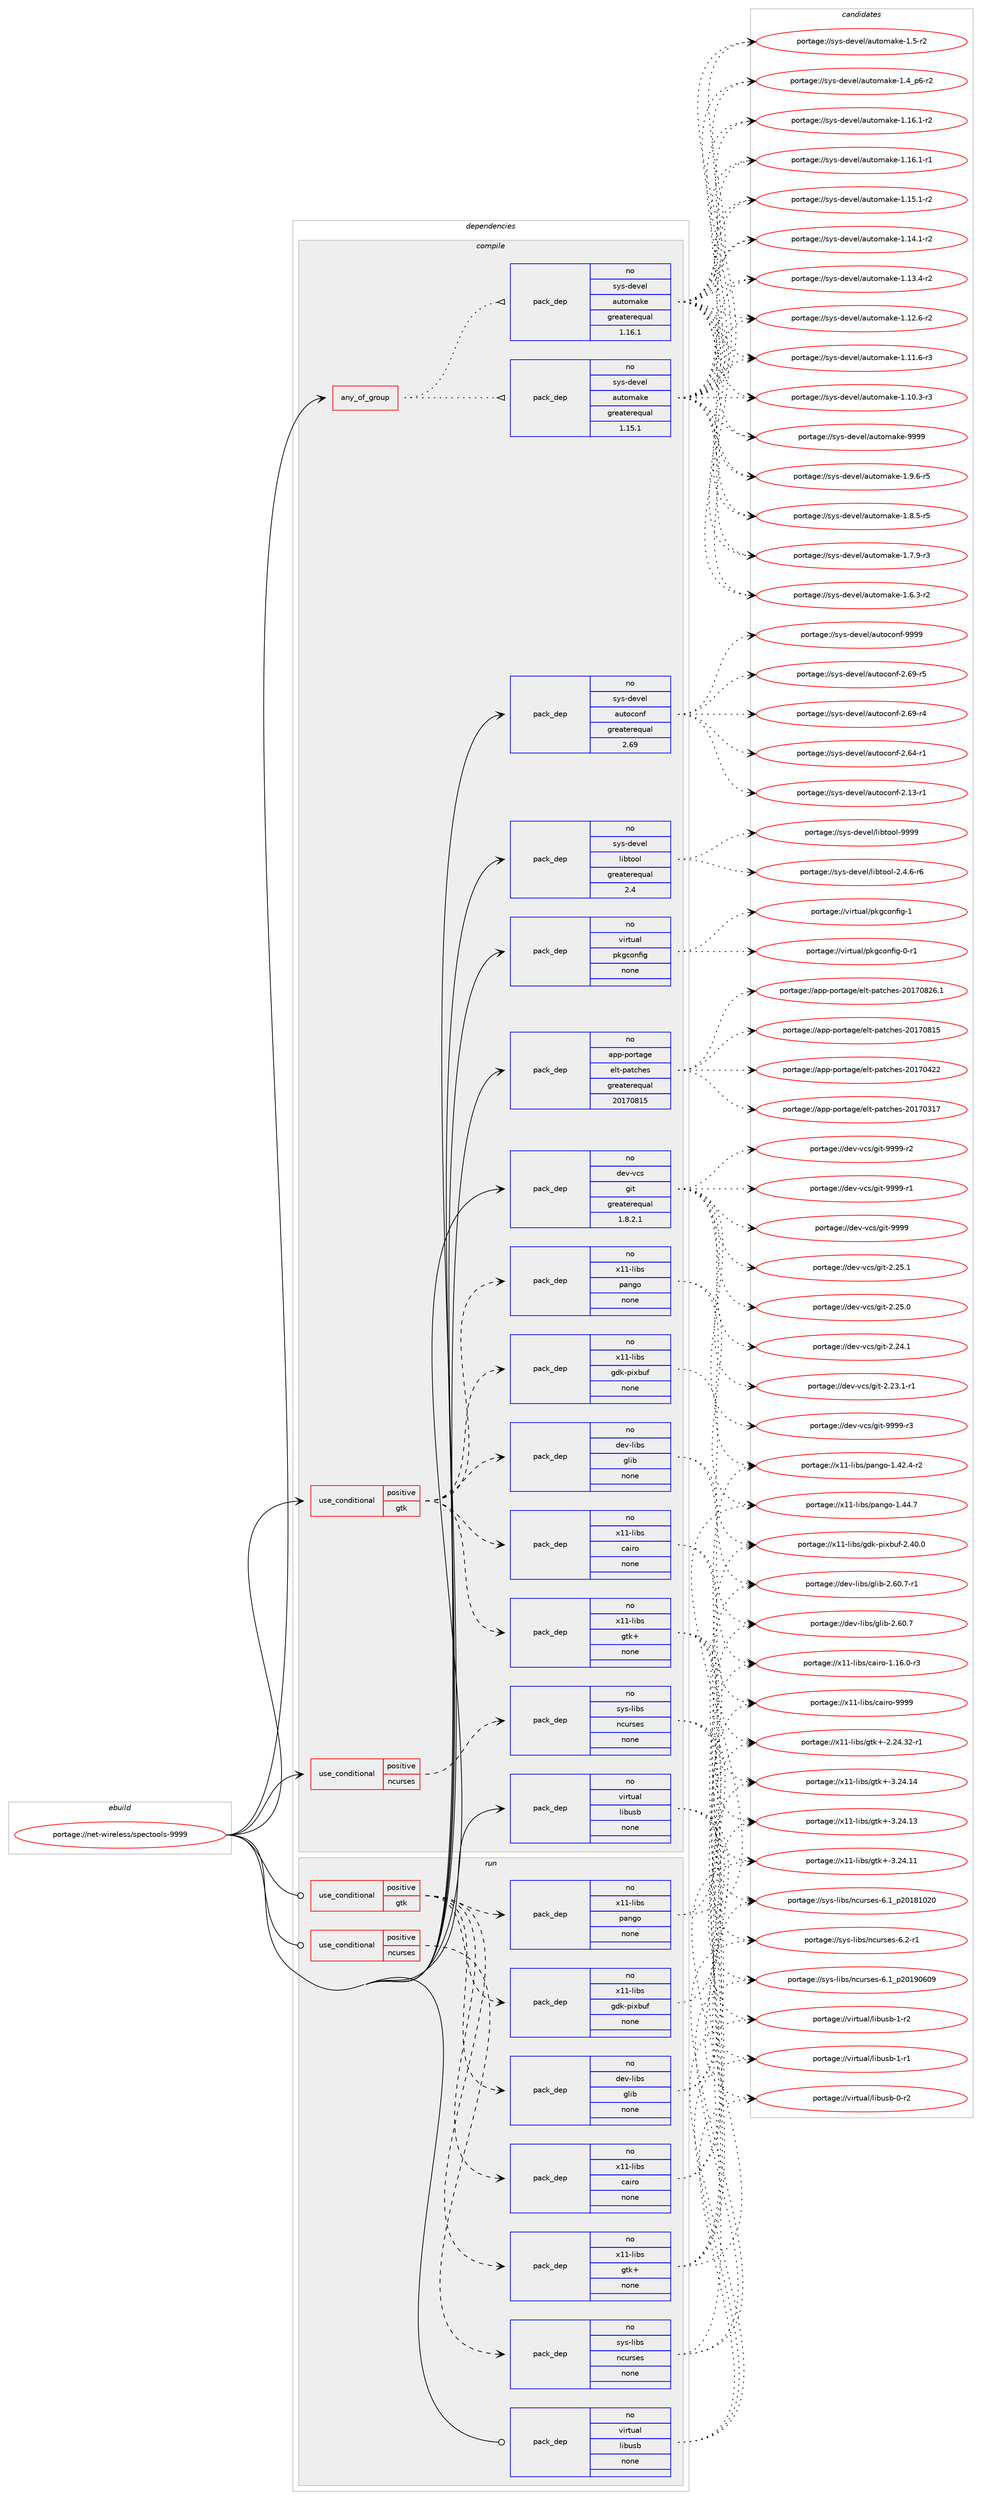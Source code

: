 digraph prolog {

# *************
# Graph options
# *************

newrank=true;
concentrate=true;
compound=true;
graph [rankdir=LR,fontname=Helvetica,fontsize=10,ranksep=1.5];#, ranksep=2.5, nodesep=0.2];
edge  [arrowhead=vee];
node  [fontname=Helvetica,fontsize=10];

# **********
# The ebuild
# **********

subgraph cluster_leftcol {
color=gray;
rank=same;
label=<<i>ebuild</i>>;
id [label="portage://net-wireless/spectools-9999", color=red, width=4, href="../net-wireless/spectools-9999.svg"];
}

# ****************
# The dependencies
# ****************

subgraph cluster_midcol {
color=gray;
label=<<i>dependencies</i>>;
subgraph cluster_compile {
fillcolor="#eeeeee";
style=filled;
label=<<i>compile</i>>;
subgraph any1352 {
dependency71439 [label=<<TABLE BORDER="0" CELLBORDER="1" CELLSPACING="0" CELLPADDING="4"><TR><TD CELLPADDING="10">any_of_group</TD></TR></TABLE>>, shape=none, color=red];subgraph pack55801 {
dependency71440 [label=<<TABLE BORDER="0" CELLBORDER="1" CELLSPACING="0" CELLPADDING="4" WIDTH="220"><TR><TD ROWSPAN="6" CELLPADDING="30">pack_dep</TD></TR><TR><TD WIDTH="110">no</TD></TR><TR><TD>sys-devel</TD></TR><TR><TD>automake</TD></TR><TR><TD>greaterequal</TD></TR><TR><TD>1.16.1</TD></TR></TABLE>>, shape=none, color=blue];
}
dependency71439:e -> dependency71440:w [weight=20,style="dotted",arrowhead="oinv"];
subgraph pack55802 {
dependency71441 [label=<<TABLE BORDER="0" CELLBORDER="1" CELLSPACING="0" CELLPADDING="4" WIDTH="220"><TR><TD ROWSPAN="6" CELLPADDING="30">pack_dep</TD></TR><TR><TD WIDTH="110">no</TD></TR><TR><TD>sys-devel</TD></TR><TR><TD>automake</TD></TR><TR><TD>greaterequal</TD></TR><TR><TD>1.15.1</TD></TR></TABLE>>, shape=none, color=blue];
}
dependency71439:e -> dependency71441:w [weight=20,style="dotted",arrowhead="oinv"];
}
id:e -> dependency71439:w [weight=20,style="solid",arrowhead="vee"];
subgraph cond14231 {
dependency71442 [label=<<TABLE BORDER="0" CELLBORDER="1" CELLSPACING="0" CELLPADDING="4"><TR><TD ROWSPAN="3" CELLPADDING="10">use_conditional</TD></TR><TR><TD>positive</TD></TR><TR><TD>gtk</TD></TR></TABLE>>, shape=none, color=red];
subgraph pack55803 {
dependency71443 [label=<<TABLE BORDER="0" CELLBORDER="1" CELLSPACING="0" CELLPADDING="4" WIDTH="220"><TR><TD ROWSPAN="6" CELLPADDING="30">pack_dep</TD></TR><TR><TD WIDTH="110">no</TD></TR><TR><TD>x11-libs</TD></TR><TR><TD>gtk+</TD></TR><TR><TD>none</TD></TR><TR><TD></TD></TR></TABLE>>, shape=none, color=blue];
}
dependency71442:e -> dependency71443:w [weight=20,style="dashed",arrowhead="vee"];
subgraph pack55804 {
dependency71444 [label=<<TABLE BORDER="0" CELLBORDER="1" CELLSPACING="0" CELLPADDING="4" WIDTH="220"><TR><TD ROWSPAN="6" CELLPADDING="30">pack_dep</TD></TR><TR><TD WIDTH="110">no</TD></TR><TR><TD>x11-libs</TD></TR><TR><TD>cairo</TD></TR><TR><TD>none</TD></TR><TR><TD></TD></TR></TABLE>>, shape=none, color=blue];
}
dependency71442:e -> dependency71444:w [weight=20,style="dashed",arrowhead="vee"];
subgraph pack55805 {
dependency71445 [label=<<TABLE BORDER="0" CELLBORDER="1" CELLSPACING="0" CELLPADDING="4" WIDTH="220"><TR><TD ROWSPAN="6" CELLPADDING="30">pack_dep</TD></TR><TR><TD WIDTH="110">no</TD></TR><TR><TD>x11-libs</TD></TR><TR><TD>gdk-pixbuf</TD></TR><TR><TD>none</TD></TR><TR><TD></TD></TR></TABLE>>, shape=none, color=blue];
}
dependency71442:e -> dependency71445:w [weight=20,style="dashed",arrowhead="vee"];
subgraph pack55806 {
dependency71446 [label=<<TABLE BORDER="0" CELLBORDER="1" CELLSPACING="0" CELLPADDING="4" WIDTH="220"><TR><TD ROWSPAN="6" CELLPADDING="30">pack_dep</TD></TR><TR><TD WIDTH="110">no</TD></TR><TR><TD>x11-libs</TD></TR><TR><TD>pango</TD></TR><TR><TD>none</TD></TR><TR><TD></TD></TR></TABLE>>, shape=none, color=blue];
}
dependency71442:e -> dependency71446:w [weight=20,style="dashed",arrowhead="vee"];
subgraph pack55807 {
dependency71447 [label=<<TABLE BORDER="0" CELLBORDER="1" CELLSPACING="0" CELLPADDING="4" WIDTH="220"><TR><TD ROWSPAN="6" CELLPADDING="30">pack_dep</TD></TR><TR><TD WIDTH="110">no</TD></TR><TR><TD>dev-libs</TD></TR><TR><TD>glib</TD></TR><TR><TD>none</TD></TR><TR><TD></TD></TR></TABLE>>, shape=none, color=blue];
}
dependency71442:e -> dependency71447:w [weight=20,style="dashed",arrowhead="vee"];
}
id:e -> dependency71442:w [weight=20,style="solid",arrowhead="vee"];
subgraph cond14232 {
dependency71448 [label=<<TABLE BORDER="0" CELLBORDER="1" CELLSPACING="0" CELLPADDING="4"><TR><TD ROWSPAN="3" CELLPADDING="10">use_conditional</TD></TR><TR><TD>positive</TD></TR><TR><TD>ncurses</TD></TR></TABLE>>, shape=none, color=red];
subgraph pack55808 {
dependency71449 [label=<<TABLE BORDER="0" CELLBORDER="1" CELLSPACING="0" CELLPADDING="4" WIDTH="220"><TR><TD ROWSPAN="6" CELLPADDING="30">pack_dep</TD></TR><TR><TD WIDTH="110">no</TD></TR><TR><TD>sys-libs</TD></TR><TR><TD>ncurses</TD></TR><TR><TD>none</TD></TR><TR><TD></TD></TR></TABLE>>, shape=none, color=blue];
}
dependency71448:e -> dependency71449:w [weight=20,style="dashed",arrowhead="vee"];
}
id:e -> dependency71448:w [weight=20,style="solid",arrowhead="vee"];
subgraph pack55809 {
dependency71450 [label=<<TABLE BORDER="0" CELLBORDER="1" CELLSPACING="0" CELLPADDING="4" WIDTH="220"><TR><TD ROWSPAN="6" CELLPADDING="30">pack_dep</TD></TR><TR><TD WIDTH="110">no</TD></TR><TR><TD>app-portage</TD></TR><TR><TD>elt-patches</TD></TR><TR><TD>greaterequal</TD></TR><TR><TD>20170815</TD></TR></TABLE>>, shape=none, color=blue];
}
id:e -> dependency71450:w [weight=20,style="solid",arrowhead="vee"];
subgraph pack55810 {
dependency71451 [label=<<TABLE BORDER="0" CELLBORDER="1" CELLSPACING="0" CELLPADDING="4" WIDTH="220"><TR><TD ROWSPAN="6" CELLPADDING="30">pack_dep</TD></TR><TR><TD WIDTH="110">no</TD></TR><TR><TD>dev-vcs</TD></TR><TR><TD>git</TD></TR><TR><TD>greaterequal</TD></TR><TR><TD>1.8.2.1</TD></TR></TABLE>>, shape=none, color=blue];
}
id:e -> dependency71451:w [weight=20,style="solid",arrowhead="vee"];
subgraph pack55811 {
dependency71452 [label=<<TABLE BORDER="0" CELLBORDER="1" CELLSPACING="0" CELLPADDING="4" WIDTH="220"><TR><TD ROWSPAN="6" CELLPADDING="30">pack_dep</TD></TR><TR><TD WIDTH="110">no</TD></TR><TR><TD>sys-devel</TD></TR><TR><TD>autoconf</TD></TR><TR><TD>greaterequal</TD></TR><TR><TD>2.69</TD></TR></TABLE>>, shape=none, color=blue];
}
id:e -> dependency71452:w [weight=20,style="solid",arrowhead="vee"];
subgraph pack55812 {
dependency71453 [label=<<TABLE BORDER="0" CELLBORDER="1" CELLSPACING="0" CELLPADDING="4" WIDTH="220"><TR><TD ROWSPAN="6" CELLPADDING="30">pack_dep</TD></TR><TR><TD WIDTH="110">no</TD></TR><TR><TD>sys-devel</TD></TR><TR><TD>libtool</TD></TR><TR><TD>greaterequal</TD></TR><TR><TD>2.4</TD></TR></TABLE>>, shape=none, color=blue];
}
id:e -> dependency71453:w [weight=20,style="solid",arrowhead="vee"];
subgraph pack55813 {
dependency71454 [label=<<TABLE BORDER="0" CELLBORDER="1" CELLSPACING="0" CELLPADDING="4" WIDTH="220"><TR><TD ROWSPAN="6" CELLPADDING="30">pack_dep</TD></TR><TR><TD WIDTH="110">no</TD></TR><TR><TD>virtual</TD></TR><TR><TD>libusb</TD></TR><TR><TD>none</TD></TR><TR><TD></TD></TR></TABLE>>, shape=none, color=blue];
}
id:e -> dependency71454:w [weight=20,style="solid",arrowhead="vee"];
subgraph pack55814 {
dependency71455 [label=<<TABLE BORDER="0" CELLBORDER="1" CELLSPACING="0" CELLPADDING="4" WIDTH="220"><TR><TD ROWSPAN="6" CELLPADDING="30">pack_dep</TD></TR><TR><TD WIDTH="110">no</TD></TR><TR><TD>virtual</TD></TR><TR><TD>pkgconfig</TD></TR><TR><TD>none</TD></TR><TR><TD></TD></TR></TABLE>>, shape=none, color=blue];
}
id:e -> dependency71455:w [weight=20,style="solid",arrowhead="vee"];
}
subgraph cluster_compileandrun {
fillcolor="#eeeeee";
style=filled;
label=<<i>compile and run</i>>;
}
subgraph cluster_run {
fillcolor="#eeeeee";
style=filled;
label=<<i>run</i>>;
subgraph cond14233 {
dependency71456 [label=<<TABLE BORDER="0" CELLBORDER="1" CELLSPACING="0" CELLPADDING="4"><TR><TD ROWSPAN="3" CELLPADDING="10">use_conditional</TD></TR><TR><TD>positive</TD></TR><TR><TD>gtk</TD></TR></TABLE>>, shape=none, color=red];
subgraph pack55815 {
dependency71457 [label=<<TABLE BORDER="0" CELLBORDER="1" CELLSPACING="0" CELLPADDING="4" WIDTH="220"><TR><TD ROWSPAN="6" CELLPADDING="30">pack_dep</TD></TR><TR><TD WIDTH="110">no</TD></TR><TR><TD>x11-libs</TD></TR><TR><TD>gtk+</TD></TR><TR><TD>none</TD></TR><TR><TD></TD></TR></TABLE>>, shape=none, color=blue];
}
dependency71456:e -> dependency71457:w [weight=20,style="dashed",arrowhead="vee"];
subgraph pack55816 {
dependency71458 [label=<<TABLE BORDER="0" CELLBORDER="1" CELLSPACING="0" CELLPADDING="4" WIDTH="220"><TR><TD ROWSPAN="6" CELLPADDING="30">pack_dep</TD></TR><TR><TD WIDTH="110">no</TD></TR><TR><TD>x11-libs</TD></TR><TR><TD>cairo</TD></TR><TR><TD>none</TD></TR><TR><TD></TD></TR></TABLE>>, shape=none, color=blue];
}
dependency71456:e -> dependency71458:w [weight=20,style="dashed",arrowhead="vee"];
subgraph pack55817 {
dependency71459 [label=<<TABLE BORDER="0" CELLBORDER="1" CELLSPACING="0" CELLPADDING="4" WIDTH="220"><TR><TD ROWSPAN="6" CELLPADDING="30">pack_dep</TD></TR><TR><TD WIDTH="110">no</TD></TR><TR><TD>x11-libs</TD></TR><TR><TD>gdk-pixbuf</TD></TR><TR><TD>none</TD></TR><TR><TD></TD></TR></TABLE>>, shape=none, color=blue];
}
dependency71456:e -> dependency71459:w [weight=20,style="dashed",arrowhead="vee"];
subgraph pack55818 {
dependency71460 [label=<<TABLE BORDER="0" CELLBORDER="1" CELLSPACING="0" CELLPADDING="4" WIDTH="220"><TR><TD ROWSPAN="6" CELLPADDING="30">pack_dep</TD></TR><TR><TD WIDTH="110">no</TD></TR><TR><TD>x11-libs</TD></TR><TR><TD>pango</TD></TR><TR><TD>none</TD></TR><TR><TD></TD></TR></TABLE>>, shape=none, color=blue];
}
dependency71456:e -> dependency71460:w [weight=20,style="dashed",arrowhead="vee"];
subgraph pack55819 {
dependency71461 [label=<<TABLE BORDER="0" CELLBORDER="1" CELLSPACING="0" CELLPADDING="4" WIDTH="220"><TR><TD ROWSPAN="6" CELLPADDING="30">pack_dep</TD></TR><TR><TD WIDTH="110">no</TD></TR><TR><TD>dev-libs</TD></TR><TR><TD>glib</TD></TR><TR><TD>none</TD></TR><TR><TD></TD></TR></TABLE>>, shape=none, color=blue];
}
dependency71456:e -> dependency71461:w [weight=20,style="dashed",arrowhead="vee"];
}
id:e -> dependency71456:w [weight=20,style="solid",arrowhead="odot"];
subgraph cond14234 {
dependency71462 [label=<<TABLE BORDER="0" CELLBORDER="1" CELLSPACING="0" CELLPADDING="4"><TR><TD ROWSPAN="3" CELLPADDING="10">use_conditional</TD></TR><TR><TD>positive</TD></TR><TR><TD>ncurses</TD></TR></TABLE>>, shape=none, color=red];
subgraph pack55820 {
dependency71463 [label=<<TABLE BORDER="0" CELLBORDER="1" CELLSPACING="0" CELLPADDING="4" WIDTH="220"><TR><TD ROWSPAN="6" CELLPADDING="30">pack_dep</TD></TR><TR><TD WIDTH="110">no</TD></TR><TR><TD>sys-libs</TD></TR><TR><TD>ncurses</TD></TR><TR><TD>none</TD></TR><TR><TD></TD></TR></TABLE>>, shape=none, color=blue];
}
dependency71462:e -> dependency71463:w [weight=20,style="dashed",arrowhead="vee"];
}
id:e -> dependency71462:w [weight=20,style="solid",arrowhead="odot"];
subgraph pack55821 {
dependency71464 [label=<<TABLE BORDER="0" CELLBORDER="1" CELLSPACING="0" CELLPADDING="4" WIDTH="220"><TR><TD ROWSPAN="6" CELLPADDING="30">pack_dep</TD></TR><TR><TD WIDTH="110">no</TD></TR><TR><TD>virtual</TD></TR><TR><TD>libusb</TD></TR><TR><TD>none</TD></TR><TR><TD></TD></TR></TABLE>>, shape=none, color=blue];
}
id:e -> dependency71464:w [weight=20,style="solid",arrowhead="odot"];
}
}

# **************
# The candidates
# **************

subgraph cluster_choices {
rank=same;
color=gray;
label=<<i>candidates</i>>;

subgraph choice55801 {
color=black;
nodesep=1;
choice115121115451001011181011084797117116111109971071014557575757 [label="portage://sys-devel/automake-9999", color=red, width=4,href="../sys-devel/automake-9999.svg"];
choice115121115451001011181011084797117116111109971071014549465746544511453 [label="portage://sys-devel/automake-1.9.6-r5", color=red, width=4,href="../sys-devel/automake-1.9.6-r5.svg"];
choice115121115451001011181011084797117116111109971071014549465646534511453 [label="portage://sys-devel/automake-1.8.5-r5", color=red, width=4,href="../sys-devel/automake-1.8.5-r5.svg"];
choice115121115451001011181011084797117116111109971071014549465546574511451 [label="portage://sys-devel/automake-1.7.9-r3", color=red, width=4,href="../sys-devel/automake-1.7.9-r3.svg"];
choice115121115451001011181011084797117116111109971071014549465446514511450 [label="portage://sys-devel/automake-1.6.3-r2", color=red, width=4,href="../sys-devel/automake-1.6.3-r2.svg"];
choice11512111545100101118101108479711711611110997107101454946534511450 [label="portage://sys-devel/automake-1.5-r2", color=red, width=4,href="../sys-devel/automake-1.5-r2.svg"];
choice115121115451001011181011084797117116111109971071014549465295112544511450 [label="portage://sys-devel/automake-1.4_p6-r2", color=red, width=4,href="../sys-devel/automake-1.4_p6-r2.svg"];
choice11512111545100101118101108479711711611110997107101454946495446494511450 [label="portage://sys-devel/automake-1.16.1-r2", color=red, width=4,href="../sys-devel/automake-1.16.1-r2.svg"];
choice11512111545100101118101108479711711611110997107101454946495446494511449 [label="portage://sys-devel/automake-1.16.1-r1", color=red, width=4,href="../sys-devel/automake-1.16.1-r1.svg"];
choice11512111545100101118101108479711711611110997107101454946495346494511450 [label="portage://sys-devel/automake-1.15.1-r2", color=red, width=4,href="../sys-devel/automake-1.15.1-r2.svg"];
choice11512111545100101118101108479711711611110997107101454946495246494511450 [label="portage://sys-devel/automake-1.14.1-r2", color=red, width=4,href="../sys-devel/automake-1.14.1-r2.svg"];
choice11512111545100101118101108479711711611110997107101454946495146524511450 [label="portage://sys-devel/automake-1.13.4-r2", color=red, width=4,href="../sys-devel/automake-1.13.4-r2.svg"];
choice11512111545100101118101108479711711611110997107101454946495046544511450 [label="portage://sys-devel/automake-1.12.6-r2", color=red, width=4,href="../sys-devel/automake-1.12.6-r2.svg"];
choice11512111545100101118101108479711711611110997107101454946494946544511451 [label="portage://sys-devel/automake-1.11.6-r3", color=red, width=4,href="../sys-devel/automake-1.11.6-r3.svg"];
choice11512111545100101118101108479711711611110997107101454946494846514511451 [label="portage://sys-devel/automake-1.10.3-r3", color=red, width=4,href="../sys-devel/automake-1.10.3-r3.svg"];
dependency71440:e -> choice115121115451001011181011084797117116111109971071014557575757:w [style=dotted,weight="100"];
dependency71440:e -> choice115121115451001011181011084797117116111109971071014549465746544511453:w [style=dotted,weight="100"];
dependency71440:e -> choice115121115451001011181011084797117116111109971071014549465646534511453:w [style=dotted,weight="100"];
dependency71440:e -> choice115121115451001011181011084797117116111109971071014549465546574511451:w [style=dotted,weight="100"];
dependency71440:e -> choice115121115451001011181011084797117116111109971071014549465446514511450:w [style=dotted,weight="100"];
dependency71440:e -> choice11512111545100101118101108479711711611110997107101454946534511450:w [style=dotted,weight="100"];
dependency71440:e -> choice115121115451001011181011084797117116111109971071014549465295112544511450:w [style=dotted,weight="100"];
dependency71440:e -> choice11512111545100101118101108479711711611110997107101454946495446494511450:w [style=dotted,weight="100"];
dependency71440:e -> choice11512111545100101118101108479711711611110997107101454946495446494511449:w [style=dotted,weight="100"];
dependency71440:e -> choice11512111545100101118101108479711711611110997107101454946495346494511450:w [style=dotted,weight="100"];
dependency71440:e -> choice11512111545100101118101108479711711611110997107101454946495246494511450:w [style=dotted,weight="100"];
dependency71440:e -> choice11512111545100101118101108479711711611110997107101454946495146524511450:w [style=dotted,weight="100"];
dependency71440:e -> choice11512111545100101118101108479711711611110997107101454946495046544511450:w [style=dotted,weight="100"];
dependency71440:e -> choice11512111545100101118101108479711711611110997107101454946494946544511451:w [style=dotted,weight="100"];
dependency71440:e -> choice11512111545100101118101108479711711611110997107101454946494846514511451:w [style=dotted,weight="100"];
}
subgraph choice55802 {
color=black;
nodesep=1;
choice115121115451001011181011084797117116111109971071014557575757 [label="portage://sys-devel/automake-9999", color=red, width=4,href="../sys-devel/automake-9999.svg"];
choice115121115451001011181011084797117116111109971071014549465746544511453 [label="portage://sys-devel/automake-1.9.6-r5", color=red, width=4,href="../sys-devel/automake-1.9.6-r5.svg"];
choice115121115451001011181011084797117116111109971071014549465646534511453 [label="portage://sys-devel/automake-1.8.5-r5", color=red, width=4,href="../sys-devel/automake-1.8.5-r5.svg"];
choice115121115451001011181011084797117116111109971071014549465546574511451 [label="portage://sys-devel/automake-1.7.9-r3", color=red, width=4,href="../sys-devel/automake-1.7.9-r3.svg"];
choice115121115451001011181011084797117116111109971071014549465446514511450 [label="portage://sys-devel/automake-1.6.3-r2", color=red, width=4,href="../sys-devel/automake-1.6.3-r2.svg"];
choice11512111545100101118101108479711711611110997107101454946534511450 [label="portage://sys-devel/automake-1.5-r2", color=red, width=4,href="../sys-devel/automake-1.5-r2.svg"];
choice115121115451001011181011084797117116111109971071014549465295112544511450 [label="portage://sys-devel/automake-1.4_p6-r2", color=red, width=4,href="../sys-devel/automake-1.4_p6-r2.svg"];
choice11512111545100101118101108479711711611110997107101454946495446494511450 [label="portage://sys-devel/automake-1.16.1-r2", color=red, width=4,href="../sys-devel/automake-1.16.1-r2.svg"];
choice11512111545100101118101108479711711611110997107101454946495446494511449 [label="portage://sys-devel/automake-1.16.1-r1", color=red, width=4,href="../sys-devel/automake-1.16.1-r1.svg"];
choice11512111545100101118101108479711711611110997107101454946495346494511450 [label="portage://sys-devel/automake-1.15.1-r2", color=red, width=4,href="../sys-devel/automake-1.15.1-r2.svg"];
choice11512111545100101118101108479711711611110997107101454946495246494511450 [label="portage://sys-devel/automake-1.14.1-r2", color=red, width=4,href="../sys-devel/automake-1.14.1-r2.svg"];
choice11512111545100101118101108479711711611110997107101454946495146524511450 [label="portage://sys-devel/automake-1.13.4-r2", color=red, width=4,href="../sys-devel/automake-1.13.4-r2.svg"];
choice11512111545100101118101108479711711611110997107101454946495046544511450 [label="portage://sys-devel/automake-1.12.6-r2", color=red, width=4,href="../sys-devel/automake-1.12.6-r2.svg"];
choice11512111545100101118101108479711711611110997107101454946494946544511451 [label="portage://sys-devel/automake-1.11.6-r3", color=red, width=4,href="../sys-devel/automake-1.11.6-r3.svg"];
choice11512111545100101118101108479711711611110997107101454946494846514511451 [label="portage://sys-devel/automake-1.10.3-r3", color=red, width=4,href="../sys-devel/automake-1.10.3-r3.svg"];
dependency71441:e -> choice115121115451001011181011084797117116111109971071014557575757:w [style=dotted,weight="100"];
dependency71441:e -> choice115121115451001011181011084797117116111109971071014549465746544511453:w [style=dotted,weight="100"];
dependency71441:e -> choice115121115451001011181011084797117116111109971071014549465646534511453:w [style=dotted,weight="100"];
dependency71441:e -> choice115121115451001011181011084797117116111109971071014549465546574511451:w [style=dotted,weight="100"];
dependency71441:e -> choice115121115451001011181011084797117116111109971071014549465446514511450:w [style=dotted,weight="100"];
dependency71441:e -> choice11512111545100101118101108479711711611110997107101454946534511450:w [style=dotted,weight="100"];
dependency71441:e -> choice115121115451001011181011084797117116111109971071014549465295112544511450:w [style=dotted,weight="100"];
dependency71441:e -> choice11512111545100101118101108479711711611110997107101454946495446494511450:w [style=dotted,weight="100"];
dependency71441:e -> choice11512111545100101118101108479711711611110997107101454946495446494511449:w [style=dotted,weight="100"];
dependency71441:e -> choice11512111545100101118101108479711711611110997107101454946495346494511450:w [style=dotted,weight="100"];
dependency71441:e -> choice11512111545100101118101108479711711611110997107101454946495246494511450:w [style=dotted,weight="100"];
dependency71441:e -> choice11512111545100101118101108479711711611110997107101454946495146524511450:w [style=dotted,weight="100"];
dependency71441:e -> choice11512111545100101118101108479711711611110997107101454946495046544511450:w [style=dotted,weight="100"];
dependency71441:e -> choice11512111545100101118101108479711711611110997107101454946494946544511451:w [style=dotted,weight="100"];
dependency71441:e -> choice11512111545100101118101108479711711611110997107101454946494846514511451:w [style=dotted,weight="100"];
}
subgraph choice55803 {
color=black;
nodesep=1;
choice1204949451081059811547103116107434551465052464952 [label="portage://x11-libs/gtk+-3.24.14", color=red, width=4,href="../x11-libs/gtk+-3.24.14.svg"];
choice1204949451081059811547103116107434551465052464951 [label="portage://x11-libs/gtk+-3.24.13", color=red, width=4,href="../x11-libs/gtk+-3.24.13.svg"];
choice1204949451081059811547103116107434551465052464949 [label="portage://x11-libs/gtk+-3.24.11", color=red, width=4,href="../x11-libs/gtk+-3.24.11.svg"];
choice12049494510810598115471031161074345504650524651504511449 [label="portage://x11-libs/gtk+-2.24.32-r1", color=red, width=4,href="../x11-libs/gtk+-2.24.32-r1.svg"];
dependency71443:e -> choice1204949451081059811547103116107434551465052464952:w [style=dotted,weight="100"];
dependency71443:e -> choice1204949451081059811547103116107434551465052464951:w [style=dotted,weight="100"];
dependency71443:e -> choice1204949451081059811547103116107434551465052464949:w [style=dotted,weight="100"];
dependency71443:e -> choice12049494510810598115471031161074345504650524651504511449:w [style=dotted,weight="100"];
}
subgraph choice55804 {
color=black;
nodesep=1;
choice120494945108105981154799971051141114557575757 [label="portage://x11-libs/cairo-9999", color=red, width=4,href="../x11-libs/cairo-9999.svg"];
choice12049494510810598115479997105114111454946495446484511451 [label="portage://x11-libs/cairo-1.16.0-r3", color=red, width=4,href="../x11-libs/cairo-1.16.0-r3.svg"];
dependency71444:e -> choice120494945108105981154799971051141114557575757:w [style=dotted,weight="100"];
dependency71444:e -> choice12049494510810598115479997105114111454946495446484511451:w [style=dotted,weight="100"];
}
subgraph choice55805 {
color=black;
nodesep=1;
choice1204949451081059811547103100107451121051209811710245504652484648 [label="portage://x11-libs/gdk-pixbuf-2.40.0", color=red, width=4,href="../x11-libs/gdk-pixbuf-2.40.0.svg"];
dependency71445:e -> choice1204949451081059811547103100107451121051209811710245504652484648:w [style=dotted,weight="100"];
}
subgraph choice55806 {
color=black;
nodesep=1;
choice12049494510810598115471129711010311145494652524655 [label="portage://x11-libs/pango-1.44.7", color=red, width=4,href="../x11-libs/pango-1.44.7.svg"];
choice120494945108105981154711297110103111454946525046524511450 [label="portage://x11-libs/pango-1.42.4-r2", color=red, width=4,href="../x11-libs/pango-1.42.4-r2.svg"];
dependency71446:e -> choice12049494510810598115471129711010311145494652524655:w [style=dotted,weight="100"];
dependency71446:e -> choice120494945108105981154711297110103111454946525046524511450:w [style=dotted,weight="100"];
}
subgraph choice55807 {
color=black;
nodesep=1;
choice10010111845108105981154710310810598455046544846554511449 [label="portage://dev-libs/glib-2.60.7-r1", color=red, width=4,href="../dev-libs/glib-2.60.7-r1.svg"];
choice1001011184510810598115471031081059845504654484655 [label="portage://dev-libs/glib-2.60.7", color=red, width=4,href="../dev-libs/glib-2.60.7.svg"];
dependency71447:e -> choice10010111845108105981154710310810598455046544846554511449:w [style=dotted,weight="100"];
dependency71447:e -> choice1001011184510810598115471031081059845504654484655:w [style=dotted,weight="100"];
}
subgraph choice55808 {
color=black;
nodesep=1;
choice11512111545108105981154711099117114115101115455446504511449 [label="portage://sys-libs/ncurses-6.2-r1", color=red, width=4,href="../sys-libs/ncurses-6.2-r1.svg"];
choice1151211154510810598115471109911711411510111545544649951125048495748544857 [label="portage://sys-libs/ncurses-6.1_p20190609", color=red, width=4,href="../sys-libs/ncurses-6.1_p20190609.svg"];
choice1151211154510810598115471109911711411510111545544649951125048495649485048 [label="portage://sys-libs/ncurses-6.1_p20181020", color=red, width=4,href="../sys-libs/ncurses-6.1_p20181020.svg"];
dependency71449:e -> choice11512111545108105981154711099117114115101115455446504511449:w [style=dotted,weight="100"];
dependency71449:e -> choice1151211154510810598115471109911711411510111545544649951125048495748544857:w [style=dotted,weight="100"];
dependency71449:e -> choice1151211154510810598115471109911711411510111545544649951125048495649485048:w [style=dotted,weight="100"];
}
subgraph choice55809 {
color=black;
nodesep=1;
choice971121124511211111411697103101471011081164511297116991041011154550484955485650544649 [label="portage://app-portage/elt-patches-20170826.1", color=red, width=4,href="../app-portage/elt-patches-20170826.1.svg"];
choice97112112451121111141169710310147101108116451129711699104101115455048495548564953 [label="portage://app-portage/elt-patches-20170815", color=red, width=4,href="../app-portage/elt-patches-20170815.svg"];
choice97112112451121111141169710310147101108116451129711699104101115455048495548525050 [label="portage://app-portage/elt-patches-20170422", color=red, width=4,href="../app-portage/elt-patches-20170422.svg"];
choice97112112451121111141169710310147101108116451129711699104101115455048495548514955 [label="portage://app-portage/elt-patches-20170317", color=red, width=4,href="../app-portage/elt-patches-20170317.svg"];
dependency71450:e -> choice971121124511211111411697103101471011081164511297116991041011154550484955485650544649:w [style=dotted,weight="100"];
dependency71450:e -> choice97112112451121111141169710310147101108116451129711699104101115455048495548564953:w [style=dotted,weight="100"];
dependency71450:e -> choice97112112451121111141169710310147101108116451129711699104101115455048495548525050:w [style=dotted,weight="100"];
dependency71450:e -> choice97112112451121111141169710310147101108116451129711699104101115455048495548514955:w [style=dotted,weight="100"];
}
subgraph choice55810 {
color=black;
nodesep=1;
choice10010111845118991154710310511645575757574511451 [label="portage://dev-vcs/git-9999-r3", color=red, width=4,href="../dev-vcs/git-9999-r3.svg"];
choice10010111845118991154710310511645575757574511450 [label="portage://dev-vcs/git-9999-r2", color=red, width=4,href="../dev-vcs/git-9999-r2.svg"];
choice10010111845118991154710310511645575757574511449 [label="portage://dev-vcs/git-9999-r1", color=red, width=4,href="../dev-vcs/git-9999-r1.svg"];
choice1001011184511899115471031051164557575757 [label="portage://dev-vcs/git-9999", color=red, width=4,href="../dev-vcs/git-9999.svg"];
choice10010111845118991154710310511645504650534649 [label="portage://dev-vcs/git-2.25.1", color=red, width=4,href="../dev-vcs/git-2.25.1.svg"];
choice10010111845118991154710310511645504650534648 [label="portage://dev-vcs/git-2.25.0", color=red, width=4,href="../dev-vcs/git-2.25.0.svg"];
choice10010111845118991154710310511645504650524649 [label="portage://dev-vcs/git-2.24.1", color=red, width=4,href="../dev-vcs/git-2.24.1.svg"];
choice100101118451189911547103105116455046505146494511449 [label="portage://dev-vcs/git-2.23.1-r1", color=red, width=4,href="../dev-vcs/git-2.23.1-r1.svg"];
dependency71451:e -> choice10010111845118991154710310511645575757574511451:w [style=dotted,weight="100"];
dependency71451:e -> choice10010111845118991154710310511645575757574511450:w [style=dotted,weight="100"];
dependency71451:e -> choice10010111845118991154710310511645575757574511449:w [style=dotted,weight="100"];
dependency71451:e -> choice1001011184511899115471031051164557575757:w [style=dotted,weight="100"];
dependency71451:e -> choice10010111845118991154710310511645504650534649:w [style=dotted,weight="100"];
dependency71451:e -> choice10010111845118991154710310511645504650534648:w [style=dotted,weight="100"];
dependency71451:e -> choice10010111845118991154710310511645504650524649:w [style=dotted,weight="100"];
dependency71451:e -> choice100101118451189911547103105116455046505146494511449:w [style=dotted,weight="100"];
}
subgraph choice55811 {
color=black;
nodesep=1;
choice115121115451001011181011084797117116111991111101024557575757 [label="portage://sys-devel/autoconf-9999", color=red, width=4,href="../sys-devel/autoconf-9999.svg"];
choice1151211154510010111810110847971171161119911111010245504654574511453 [label="portage://sys-devel/autoconf-2.69-r5", color=red, width=4,href="../sys-devel/autoconf-2.69-r5.svg"];
choice1151211154510010111810110847971171161119911111010245504654574511452 [label="portage://sys-devel/autoconf-2.69-r4", color=red, width=4,href="../sys-devel/autoconf-2.69-r4.svg"];
choice1151211154510010111810110847971171161119911111010245504654524511449 [label="portage://sys-devel/autoconf-2.64-r1", color=red, width=4,href="../sys-devel/autoconf-2.64-r1.svg"];
choice1151211154510010111810110847971171161119911111010245504649514511449 [label="portage://sys-devel/autoconf-2.13-r1", color=red, width=4,href="../sys-devel/autoconf-2.13-r1.svg"];
dependency71452:e -> choice115121115451001011181011084797117116111991111101024557575757:w [style=dotted,weight="100"];
dependency71452:e -> choice1151211154510010111810110847971171161119911111010245504654574511453:w [style=dotted,weight="100"];
dependency71452:e -> choice1151211154510010111810110847971171161119911111010245504654574511452:w [style=dotted,weight="100"];
dependency71452:e -> choice1151211154510010111810110847971171161119911111010245504654524511449:w [style=dotted,weight="100"];
dependency71452:e -> choice1151211154510010111810110847971171161119911111010245504649514511449:w [style=dotted,weight="100"];
}
subgraph choice55812 {
color=black;
nodesep=1;
choice1151211154510010111810110847108105981161111111084557575757 [label="portage://sys-devel/libtool-9999", color=red, width=4,href="../sys-devel/libtool-9999.svg"];
choice1151211154510010111810110847108105981161111111084550465246544511454 [label="portage://sys-devel/libtool-2.4.6-r6", color=red, width=4,href="../sys-devel/libtool-2.4.6-r6.svg"];
dependency71453:e -> choice1151211154510010111810110847108105981161111111084557575757:w [style=dotted,weight="100"];
dependency71453:e -> choice1151211154510010111810110847108105981161111111084550465246544511454:w [style=dotted,weight="100"];
}
subgraph choice55813 {
color=black;
nodesep=1;
choice1181051141161179710847108105981171159845494511450 [label="portage://virtual/libusb-1-r2", color=red, width=4,href="../virtual/libusb-1-r2.svg"];
choice1181051141161179710847108105981171159845494511449 [label="portage://virtual/libusb-1-r1", color=red, width=4,href="../virtual/libusb-1-r1.svg"];
choice1181051141161179710847108105981171159845484511450 [label="portage://virtual/libusb-0-r2", color=red, width=4,href="../virtual/libusb-0-r2.svg"];
dependency71454:e -> choice1181051141161179710847108105981171159845494511450:w [style=dotted,weight="100"];
dependency71454:e -> choice1181051141161179710847108105981171159845494511449:w [style=dotted,weight="100"];
dependency71454:e -> choice1181051141161179710847108105981171159845484511450:w [style=dotted,weight="100"];
}
subgraph choice55814 {
color=black;
nodesep=1;
choice1181051141161179710847112107103991111101021051034549 [label="portage://virtual/pkgconfig-1", color=red, width=4,href="../virtual/pkgconfig-1.svg"];
choice11810511411611797108471121071039911111010210510345484511449 [label="portage://virtual/pkgconfig-0-r1", color=red, width=4,href="../virtual/pkgconfig-0-r1.svg"];
dependency71455:e -> choice1181051141161179710847112107103991111101021051034549:w [style=dotted,weight="100"];
dependency71455:e -> choice11810511411611797108471121071039911111010210510345484511449:w [style=dotted,weight="100"];
}
subgraph choice55815 {
color=black;
nodesep=1;
choice1204949451081059811547103116107434551465052464952 [label="portage://x11-libs/gtk+-3.24.14", color=red, width=4,href="../x11-libs/gtk+-3.24.14.svg"];
choice1204949451081059811547103116107434551465052464951 [label="portage://x11-libs/gtk+-3.24.13", color=red, width=4,href="../x11-libs/gtk+-3.24.13.svg"];
choice1204949451081059811547103116107434551465052464949 [label="portage://x11-libs/gtk+-3.24.11", color=red, width=4,href="../x11-libs/gtk+-3.24.11.svg"];
choice12049494510810598115471031161074345504650524651504511449 [label="portage://x11-libs/gtk+-2.24.32-r1", color=red, width=4,href="../x11-libs/gtk+-2.24.32-r1.svg"];
dependency71457:e -> choice1204949451081059811547103116107434551465052464952:w [style=dotted,weight="100"];
dependency71457:e -> choice1204949451081059811547103116107434551465052464951:w [style=dotted,weight="100"];
dependency71457:e -> choice1204949451081059811547103116107434551465052464949:w [style=dotted,weight="100"];
dependency71457:e -> choice12049494510810598115471031161074345504650524651504511449:w [style=dotted,weight="100"];
}
subgraph choice55816 {
color=black;
nodesep=1;
choice120494945108105981154799971051141114557575757 [label="portage://x11-libs/cairo-9999", color=red, width=4,href="../x11-libs/cairo-9999.svg"];
choice12049494510810598115479997105114111454946495446484511451 [label="portage://x11-libs/cairo-1.16.0-r3", color=red, width=4,href="../x11-libs/cairo-1.16.0-r3.svg"];
dependency71458:e -> choice120494945108105981154799971051141114557575757:w [style=dotted,weight="100"];
dependency71458:e -> choice12049494510810598115479997105114111454946495446484511451:w [style=dotted,weight="100"];
}
subgraph choice55817 {
color=black;
nodesep=1;
choice1204949451081059811547103100107451121051209811710245504652484648 [label="portage://x11-libs/gdk-pixbuf-2.40.0", color=red, width=4,href="../x11-libs/gdk-pixbuf-2.40.0.svg"];
dependency71459:e -> choice1204949451081059811547103100107451121051209811710245504652484648:w [style=dotted,weight="100"];
}
subgraph choice55818 {
color=black;
nodesep=1;
choice12049494510810598115471129711010311145494652524655 [label="portage://x11-libs/pango-1.44.7", color=red, width=4,href="../x11-libs/pango-1.44.7.svg"];
choice120494945108105981154711297110103111454946525046524511450 [label="portage://x11-libs/pango-1.42.4-r2", color=red, width=4,href="../x11-libs/pango-1.42.4-r2.svg"];
dependency71460:e -> choice12049494510810598115471129711010311145494652524655:w [style=dotted,weight="100"];
dependency71460:e -> choice120494945108105981154711297110103111454946525046524511450:w [style=dotted,weight="100"];
}
subgraph choice55819 {
color=black;
nodesep=1;
choice10010111845108105981154710310810598455046544846554511449 [label="portage://dev-libs/glib-2.60.7-r1", color=red, width=4,href="../dev-libs/glib-2.60.7-r1.svg"];
choice1001011184510810598115471031081059845504654484655 [label="portage://dev-libs/glib-2.60.7", color=red, width=4,href="../dev-libs/glib-2.60.7.svg"];
dependency71461:e -> choice10010111845108105981154710310810598455046544846554511449:w [style=dotted,weight="100"];
dependency71461:e -> choice1001011184510810598115471031081059845504654484655:w [style=dotted,weight="100"];
}
subgraph choice55820 {
color=black;
nodesep=1;
choice11512111545108105981154711099117114115101115455446504511449 [label="portage://sys-libs/ncurses-6.2-r1", color=red, width=4,href="../sys-libs/ncurses-6.2-r1.svg"];
choice1151211154510810598115471109911711411510111545544649951125048495748544857 [label="portage://sys-libs/ncurses-6.1_p20190609", color=red, width=4,href="../sys-libs/ncurses-6.1_p20190609.svg"];
choice1151211154510810598115471109911711411510111545544649951125048495649485048 [label="portage://sys-libs/ncurses-6.1_p20181020", color=red, width=4,href="../sys-libs/ncurses-6.1_p20181020.svg"];
dependency71463:e -> choice11512111545108105981154711099117114115101115455446504511449:w [style=dotted,weight="100"];
dependency71463:e -> choice1151211154510810598115471109911711411510111545544649951125048495748544857:w [style=dotted,weight="100"];
dependency71463:e -> choice1151211154510810598115471109911711411510111545544649951125048495649485048:w [style=dotted,weight="100"];
}
subgraph choice55821 {
color=black;
nodesep=1;
choice1181051141161179710847108105981171159845494511450 [label="portage://virtual/libusb-1-r2", color=red, width=4,href="../virtual/libusb-1-r2.svg"];
choice1181051141161179710847108105981171159845494511449 [label="portage://virtual/libusb-1-r1", color=red, width=4,href="../virtual/libusb-1-r1.svg"];
choice1181051141161179710847108105981171159845484511450 [label="portage://virtual/libusb-0-r2", color=red, width=4,href="../virtual/libusb-0-r2.svg"];
dependency71464:e -> choice1181051141161179710847108105981171159845494511450:w [style=dotted,weight="100"];
dependency71464:e -> choice1181051141161179710847108105981171159845494511449:w [style=dotted,weight="100"];
dependency71464:e -> choice1181051141161179710847108105981171159845484511450:w [style=dotted,weight="100"];
}
}

}
